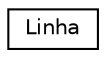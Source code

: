 digraph "Graphical Class Hierarchy"
{
  edge [fontname="Helvetica",fontsize="10",labelfontname="Helvetica",labelfontsize="10"];
  node [fontname="Helvetica",fontsize="10",shape=record];
  rankdir="LR";
  Node0 [label="Linha",height=0.2,width=0.4,color="black", fillcolor="white", style="filled",URL="$class_linha.html"];
}
